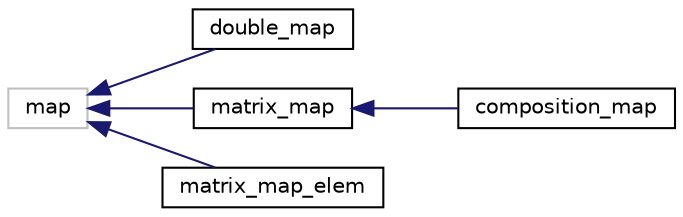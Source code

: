 digraph "Graphical Class Hierarchy"
{
  edge [fontname="Helvetica",fontsize="10",labelfontname="Helvetica",labelfontsize="10"];
  node [fontname="Helvetica",fontsize="10",shape=record];
  rankdir="LR";
  Node1 [label="map",height=0.2,width=0.4,color="grey75", fillcolor="white", style="filled"];
  Node1 -> Node2 [dir="back",color="midnightblue",fontsize="10",style="solid",fontname="Helvetica"];
  Node2 [label="double_map",height=0.2,width=0.4,color="black", fillcolor="white", style="filled",URL="$classdouble__map.html"];
  Node1 -> Node3 [dir="back",color="midnightblue",fontsize="10",style="solid",fontname="Helvetica"];
  Node3 [label="matrix_map",height=0.2,width=0.4,color="black", fillcolor="white", style="filled",URL="$classmatrix__map.html"];
  Node3 -> Node4 [dir="back",color="midnightblue",fontsize="10",style="solid",fontname="Helvetica"];
  Node4 [label="composition_map",height=0.2,width=0.4,color="black", fillcolor="white", style="filled",URL="$classcomposition__map.html"];
  Node1 -> Node5 [dir="back",color="midnightblue",fontsize="10",style="solid",fontname="Helvetica"];
  Node5 [label="matrix_map_elem",height=0.2,width=0.4,color="black", fillcolor="white", style="filled",URL="$classmatrix__map__elem.html"];
}
